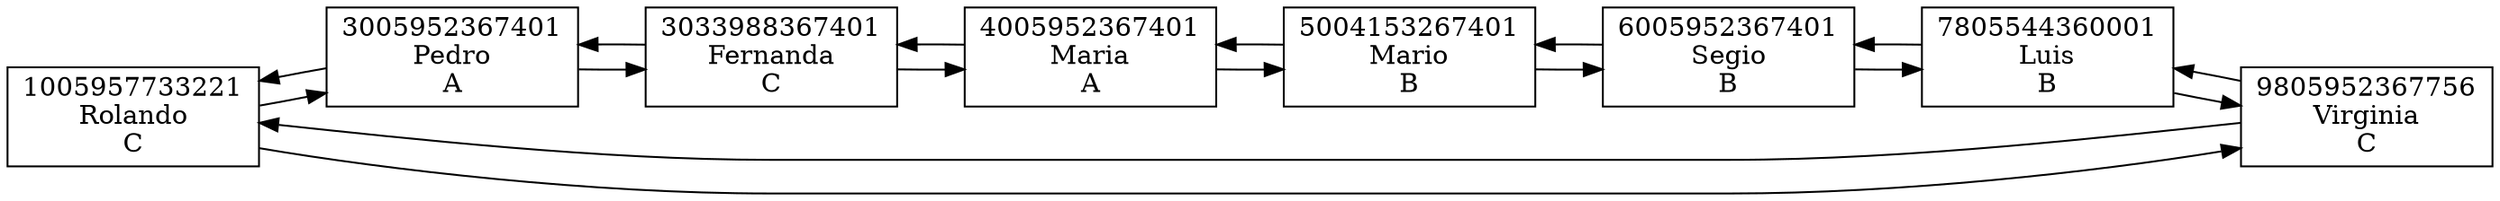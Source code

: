 digraph G {
 rankdir=LR 
 node[shape=box];
graph [ dpi = 300 ];
1005957733221[label="1005957733221
Rolando
C"];
3005952367401[label="3005952367401
Pedro
A"];
3033988367401[label="3033988367401
Fernanda
C"];
4005952367401[label="4005952367401
Maria
A"];
5004153267401[label="5004153267401
Mario
B"];
6005952367401[label="6005952367401
Segio
B"];
7805544360001[label="7805544360001
Luis
B"];
9805952367756[label="9805952367756
Virginia
C"];
1005957733221->3005952367401
1005957733221->9805952367756
3005952367401->3033988367401
3005952367401->1005957733221
3033988367401->4005952367401
3033988367401->3005952367401
4005952367401->5004153267401
4005952367401->3033988367401
5004153267401->6005952367401
5004153267401->4005952367401
6005952367401->7805544360001
6005952367401->5004153267401
7805544360001->9805952367756
7805544360001->6005952367401
9805952367756->1005957733221
9805952367756->7805544360001
}